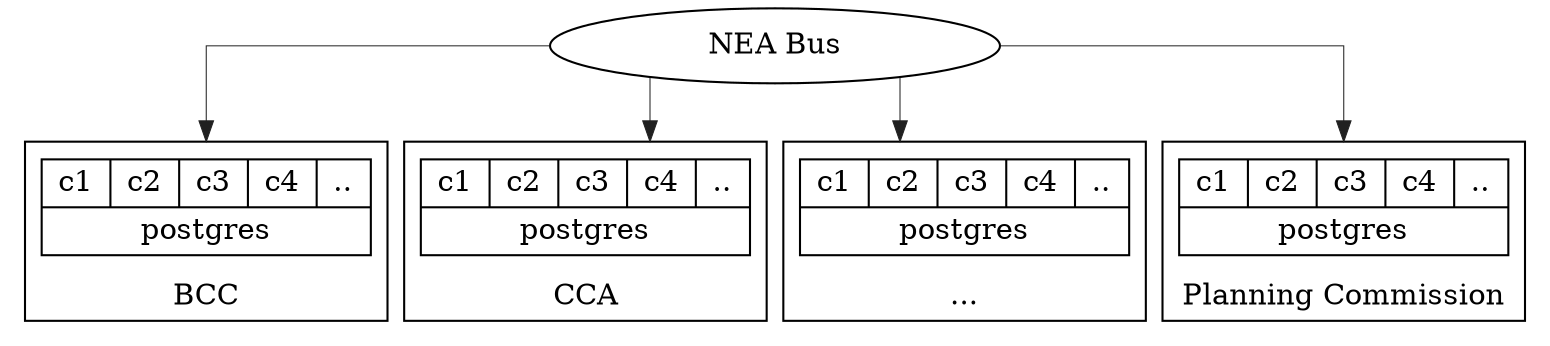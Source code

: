 digraph g {
    splines=ortho
    compound=true
    edge [ penwidth="0.5"; color="#202020"; style="solid,"];

    NEA [label="NEA Bus" width=3.0]
    subgraph cluster_BCC {
        label="BCC"
        labelloc=b
        BCC_service [label="{{c1|c2|c3|c4|..}|{postgres}}" shape=record]
    }
    subgraph cluster_CCA {
        label="CCA"
        labelloc=b
        CCA_service [label="{{c1|c2|c3|c4|..}|{postgres}}" shape=record]
    }
    subgraph cluster_XYZ {
        label="..."
        labelloc=b
        XYZ_service [label="{{c1|c2|c3|c4|..}|{postgres}}" shape=record]
    }
    subgraph cluster_PC {
        label="Planning Commission"
        labelloc=b
        PC_service [label="{{c1|c2|c3|c4|..}|{postgres}}" shape=record]
    }

    NEA -> BCC_service [constraint=true lhead=cluster_BCC]
    NEA -> CCA_service [constraint=true lhead=cluster_CCA]
    NEA -> XYZ_service [constraint=true lhead=cluster_XYZ]
    NEA -> PC_service [constraint=true lhead=cluster_PC]
}
